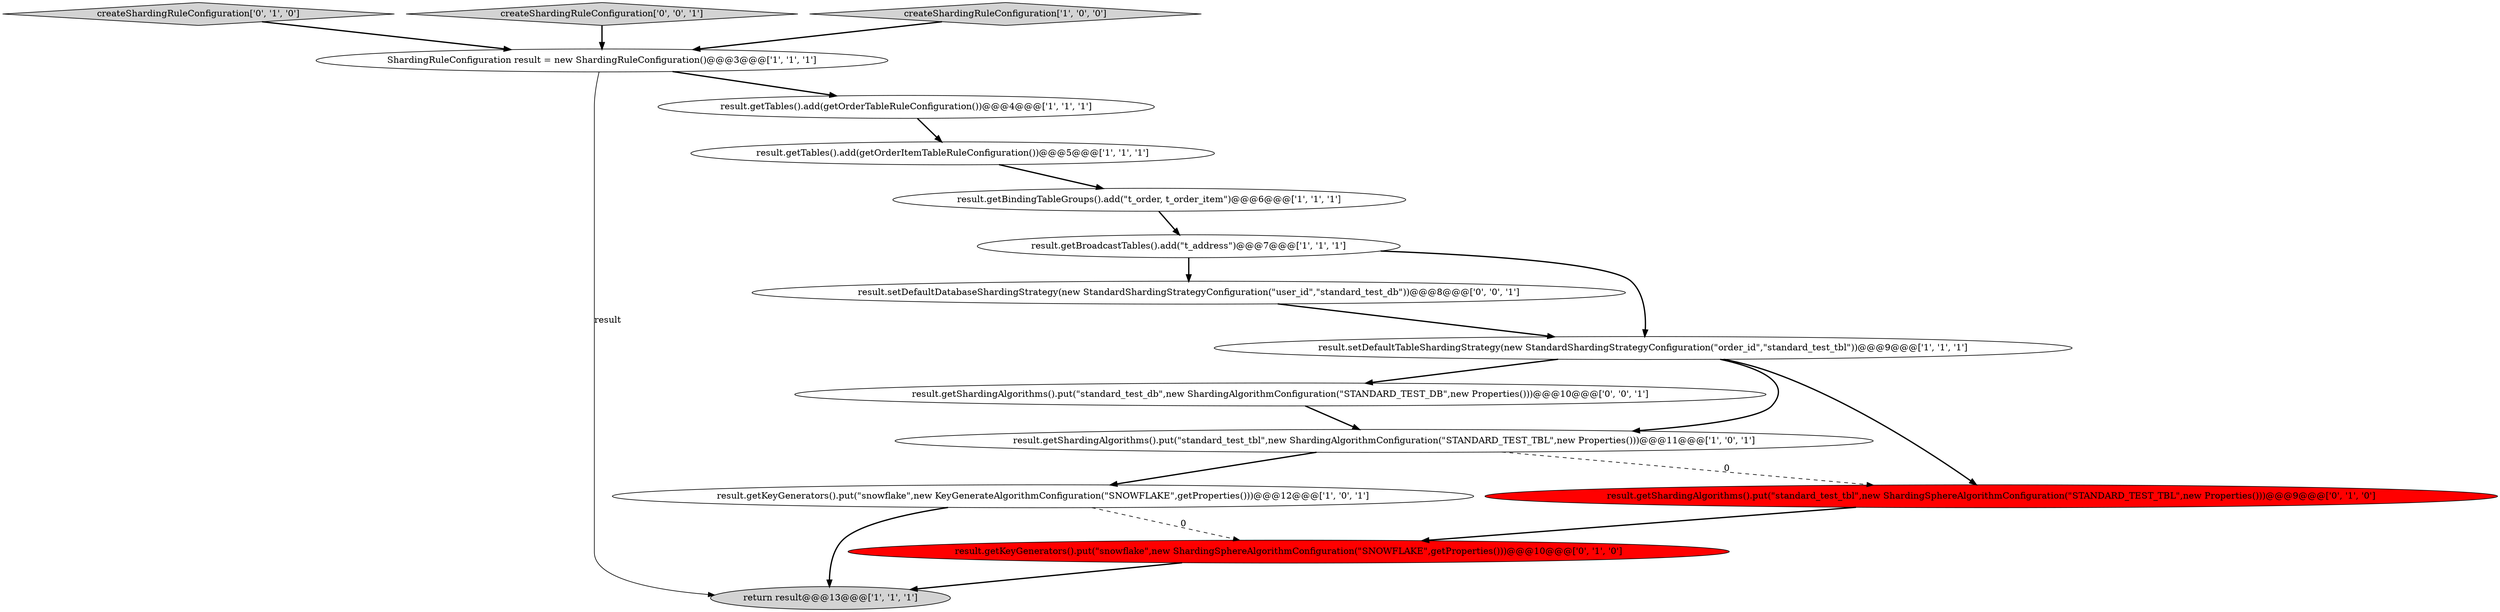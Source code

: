 digraph {
14 [style = filled, label = "result.getShardingAlgorithms().put(\"standard_test_db\",new ShardingAlgorithmConfiguration(\"STANDARD_TEST_DB\",new Properties()))@@@10@@@['0', '0', '1']", fillcolor = white, shape = ellipse image = "AAA0AAABBB3BBB"];
9 [style = filled, label = "result.getKeyGenerators().put(\"snowflake\",new KeyGenerateAlgorithmConfiguration(\"SNOWFLAKE\",getProperties()))@@@12@@@['1', '0', '1']", fillcolor = white, shape = ellipse image = "AAA0AAABBB1BBB"];
13 [style = filled, label = "result.setDefaultDatabaseShardingStrategy(new StandardShardingStrategyConfiguration(\"user_id\",\"standard_test_db\"))@@@8@@@['0', '0', '1']", fillcolor = white, shape = ellipse image = "AAA0AAABBB3BBB"];
4 [style = filled, label = "result.getShardingAlgorithms().put(\"standard_test_tbl\",new ShardingAlgorithmConfiguration(\"STANDARD_TEST_TBL\",new Properties()))@@@11@@@['1', '0', '1']", fillcolor = white, shape = ellipse image = "AAA0AAABBB1BBB"];
6 [style = filled, label = "result.getBindingTableGroups().add(\"t_order, t_order_item\")@@@6@@@['1', '1', '1']", fillcolor = white, shape = ellipse image = "AAA0AAABBB1BBB"];
12 [style = filled, label = "createShardingRuleConfiguration['0', '1', '0']", fillcolor = lightgray, shape = diamond image = "AAA0AAABBB2BBB"];
2 [style = filled, label = "return result@@@13@@@['1', '1', '1']", fillcolor = lightgray, shape = ellipse image = "AAA0AAABBB1BBB"];
5 [style = filled, label = "result.getBroadcastTables().add(\"t_address\")@@@7@@@['1', '1', '1']", fillcolor = white, shape = ellipse image = "AAA0AAABBB1BBB"];
1 [style = filled, label = "result.getTables().add(getOrderTableRuleConfiguration())@@@4@@@['1', '1', '1']", fillcolor = white, shape = ellipse image = "AAA0AAABBB1BBB"];
7 [style = filled, label = "result.setDefaultTableShardingStrategy(new StandardShardingStrategyConfiguration(\"order_id\",\"standard_test_tbl\"))@@@9@@@['1', '1', '1']", fillcolor = white, shape = ellipse image = "AAA0AAABBB1BBB"];
8 [style = filled, label = "ShardingRuleConfiguration result = new ShardingRuleConfiguration()@@@3@@@['1', '1', '1']", fillcolor = white, shape = ellipse image = "AAA0AAABBB1BBB"];
10 [style = filled, label = "result.getKeyGenerators().put(\"snowflake\",new ShardingSphereAlgorithmConfiguration(\"SNOWFLAKE\",getProperties()))@@@10@@@['0', '1', '0']", fillcolor = red, shape = ellipse image = "AAA1AAABBB2BBB"];
15 [style = filled, label = "createShardingRuleConfiguration['0', '0', '1']", fillcolor = lightgray, shape = diamond image = "AAA0AAABBB3BBB"];
3 [style = filled, label = "result.getTables().add(getOrderItemTableRuleConfiguration())@@@5@@@['1', '1', '1']", fillcolor = white, shape = ellipse image = "AAA0AAABBB1BBB"];
0 [style = filled, label = "createShardingRuleConfiguration['1', '0', '0']", fillcolor = lightgray, shape = diamond image = "AAA0AAABBB1BBB"];
11 [style = filled, label = "result.getShardingAlgorithms().put(\"standard_test_tbl\",new ShardingSphereAlgorithmConfiguration(\"STANDARD_TEST_TBL\",new Properties()))@@@9@@@['0', '1', '0']", fillcolor = red, shape = ellipse image = "AAA1AAABBB2BBB"];
4->9 [style = bold, label=""];
7->11 [style = bold, label=""];
9->10 [style = dashed, label="0"];
9->2 [style = bold, label=""];
1->3 [style = bold, label=""];
3->6 [style = bold, label=""];
7->4 [style = bold, label=""];
7->14 [style = bold, label=""];
8->2 [style = solid, label="result"];
8->1 [style = bold, label=""];
6->5 [style = bold, label=""];
11->10 [style = bold, label=""];
12->8 [style = bold, label=""];
13->7 [style = bold, label=""];
5->13 [style = bold, label=""];
0->8 [style = bold, label=""];
5->7 [style = bold, label=""];
10->2 [style = bold, label=""];
4->11 [style = dashed, label="0"];
15->8 [style = bold, label=""];
14->4 [style = bold, label=""];
}
